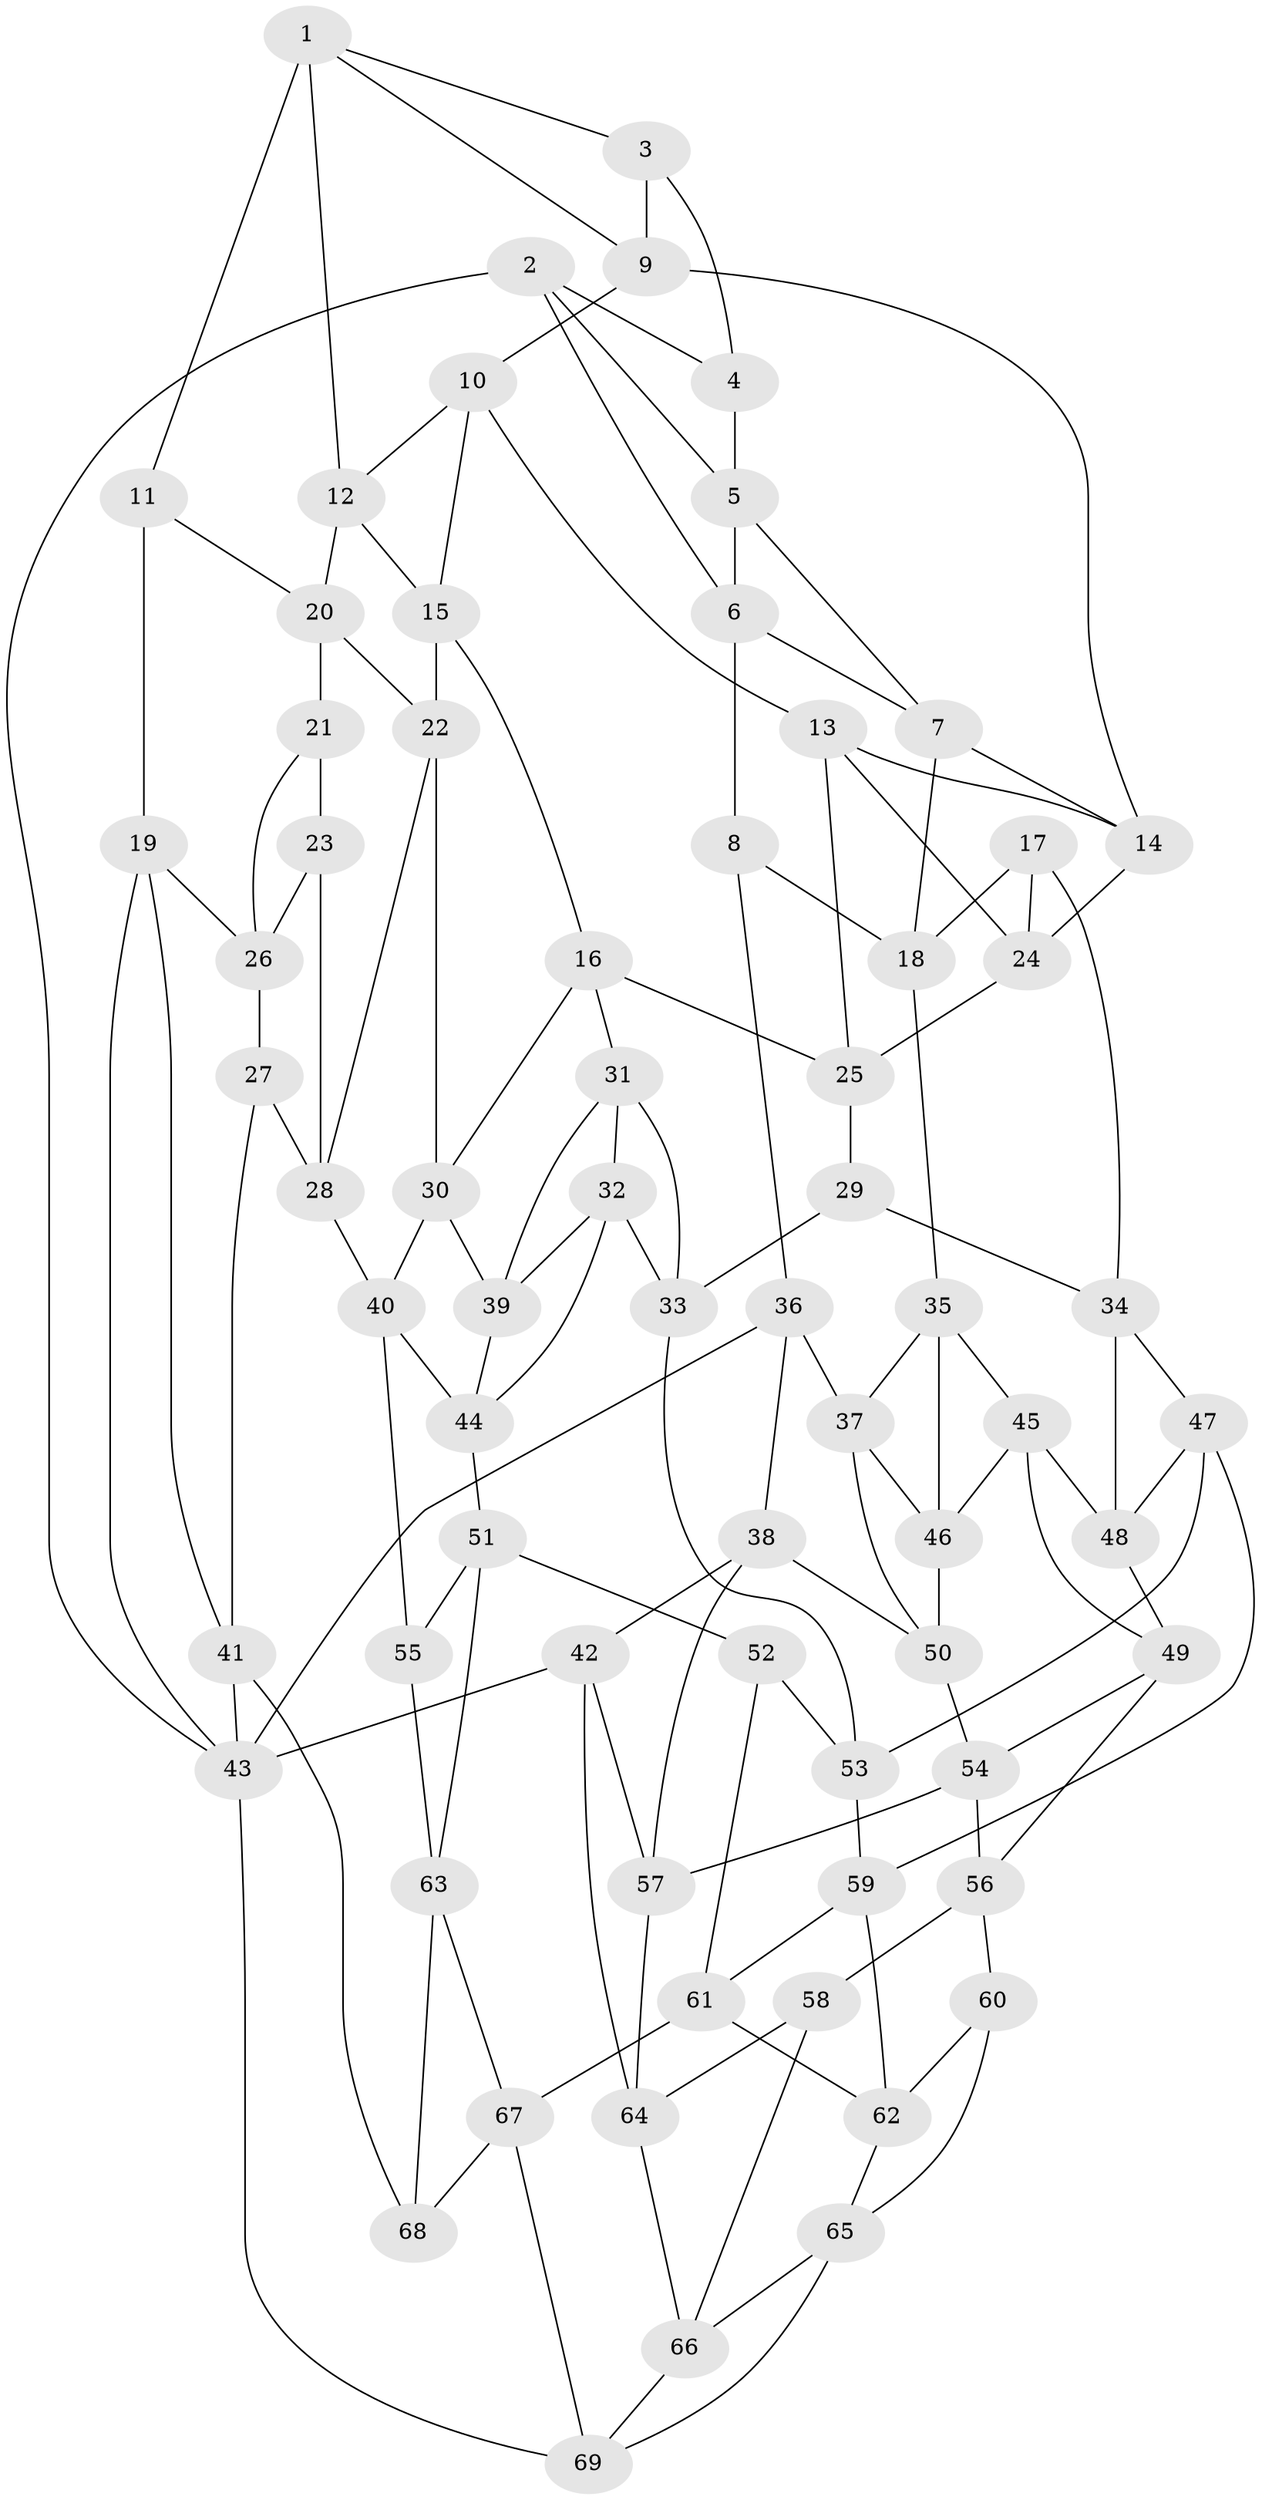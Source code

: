 // original degree distribution, {3: 0.014492753623188406, 5: 0.5797101449275363, 4: 0.21014492753623187, 6: 0.1956521739130435}
// Generated by graph-tools (version 1.1) at 2025/50/03/09/25 03:50:58]
// undirected, 69 vertices, 132 edges
graph export_dot {
graph [start="1"]
  node [color=gray90,style=filled];
  1;
  2;
  3;
  4;
  5;
  6;
  7;
  8;
  9;
  10;
  11;
  12;
  13;
  14;
  15;
  16;
  17;
  18;
  19;
  20;
  21;
  22;
  23;
  24;
  25;
  26;
  27;
  28;
  29;
  30;
  31;
  32;
  33;
  34;
  35;
  36;
  37;
  38;
  39;
  40;
  41;
  42;
  43;
  44;
  45;
  46;
  47;
  48;
  49;
  50;
  51;
  52;
  53;
  54;
  55;
  56;
  57;
  58;
  59;
  60;
  61;
  62;
  63;
  64;
  65;
  66;
  67;
  68;
  69;
  1 -- 3 [weight=1.0];
  1 -- 9 [weight=1.0];
  1 -- 11 [weight=1.0];
  1 -- 12 [weight=1.0];
  2 -- 4 [weight=1.0];
  2 -- 5 [weight=1.0];
  2 -- 6 [weight=1.0];
  2 -- 43 [weight=1.0];
  3 -- 4 [weight=1.0];
  3 -- 9 [weight=1.0];
  4 -- 5 [weight=1.0];
  5 -- 6 [weight=1.0];
  5 -- 7 [weight=1.0];
  6 -- 7 [weight=1.0];
  6 -- 8 [weight=1.0];
  7 -- 14 [weight=1.0];
  7 -- 18 [weight=1.0];
  8 -- 18 [weight=1.0];
  8 -- 36 [weight=1.0];
  9 -- 10 [weight=1.0];
  9 -- 14 [weight=1.0];
  10 -- 12 [weight=1.0];
  10 -- 13 [weight=1.0];
  10 -- 15 [weight=1.0];
  11 -- 19 [weight=2.0];
  11 -- 20 [weight=1.0];
  12 -- 15 [weight=1.0];
  12 -- 20 [weight=1.0];
  13 -- 14 [weight=1.0];
  13 -- 24 [weight=1.0];
  13 -- 25 [weight=1.0];
  14 -- 24 [weight=1.0];
  15 -- 16 [weight=1.0];
  15 -- 22 [weight=1.0];
  16 -- 25 [weight=1.0];
  16 -- 30 [weight=1.0];
  16 -- 31 [weight=1.0];
  17 -- 18 [weight=1.0];
  17 -- 24 [weight=1.0];
  17 -- 34 [weight=1.0];
  18 -- 35 [weight=1.0];
  19 -- 26 [weight=1.0];
  19 -- 41 [weight=1.0];
  19 -- 43 [weight=1.0];
  20 -- 21 [weight=1.0];
  20 -- 22 [weight=1.0];
  21 -- 23 [weight=2.0];
  21 -- 26 [weight=1.0];
  22 -- 28 [weight=1.0];
  22 -- 30 [weight=1.0];
  23 -- 26 [weight=1.0];
  23 -- 28 [weight=1.0];
  24 -- 25 [weight=1.0];
  25 -- 29 [weight=1.0];
  26 -- 27 [weight=1.0];
  27 -- 28 [weight=1.0];
  27 -- 41 [weight=1.0];
  28 -- 40 [weight=1.0];
  29 -- 33 [weight=1.0];
  29 -- 34 [weight=1.0];
  30 -- 39 [weight=1.0];
  30 -- 40 [weight=1.0];
  31 -- 32 [weight=1.0];
  31 -- 33 [weight=1.0];
  31 -- 39 [weight=1.0];
  32 -- 33 [weight=1.0];
  32 -- 39 [weight=1.0];
  32 -- 44 [weight=1.0];
  33 -- 53 [weight=1.0];
  34 -- 47 [weight=1.0];
  34 -- 48 [weight=1.0];
  35 -- 37 [weight=1.0];
  35 -- 45 [weight=1.0];
  35 -- 46 [weight=1.0];
  36 -- 37 [weight=1.0];
  36 -- 38 [weight=1.0];
  36 -- 43 [weight=1.0];
  37 -- 46 [weight=1.0];
  37 -- 50 [weight=1.0];
  38 -- 42 [weight=1.0];
  38 -- 50 [weight=1.0];
  38 -- 57 [weight=1.0];
  39 -- 44 [weight=1.0];
  40 -- 44 [weight=1.0];
  40 -- 55 [weight=1.0];
  41 -- 43 [weight=1.0];
  41 -- 68 [weight=2.0];
  42 -- 43 [weight=1.0];
  42 -- 57 [weight=1.0];
  42 -- 64 [weight=1.0];
  43 -- 69 [weight=1.0];
  44 -- 51 [weight=1.0];
  45 -- 46 [weight=1.0];
  45 -- 48 [weight=1.0];
  45 -- 49 [weight=1.0];
  46 -- 50 [weight=1.0];
  47 -- 48 [weight=1.0];
  47 -- 53 [weight=1.0];
  47 -- 59 [weight=1.0];
  48 -- 49 [weight=1.0];
  49 -- 54 [weight=1.0];
  49 -- 56 [weight=1.0];
  50 -- 54 [weight=1.0];
  51 -- 52 [weight=1.0];
  51 -- 55 [weight=1.0];
  51 -- 63 [weight=1.0];
  52 -- 53 [weight=1.0];
  52 -- 61 [weight=1.0];
  53 -- 59 [weight=1.0];
  54 -- 56 [weight=1.0];
  54 -- 57 [weight=1.0];
  55 -- 63 [weight=1.0];
  56 -- 58 [weight=1.0];
  56 -- 60 [weight=1.0];
  57 -- 64 [weight=1.0];
  58 -- 64 [weight=1.0];
  58 -- 66 [weight=1.0];
  59 -- 61 [weight=1.0];
  59 -- 62 [weight=1.0];
  60 -- 62 [weight=1.0];
  60 -- 65 [weight=1.0];
  61 -- 62 [weight=1.0];
  61 -- 67 [weight=1.0];
  62 -- 65 [weight=1.0];
  63 -- 67 [weight=1.0];
  63 -- 68 [weight=1.0];
  64 -- 66 [weight=1.0];
  65 -- 66 [weight=1.0];
  65 -- 69 [weight=1.0];
  66 -- 69 [weight=1.0];
  67 -- 68 [weight=1.0];
  67 -- 69 [weight=1.0];
}
